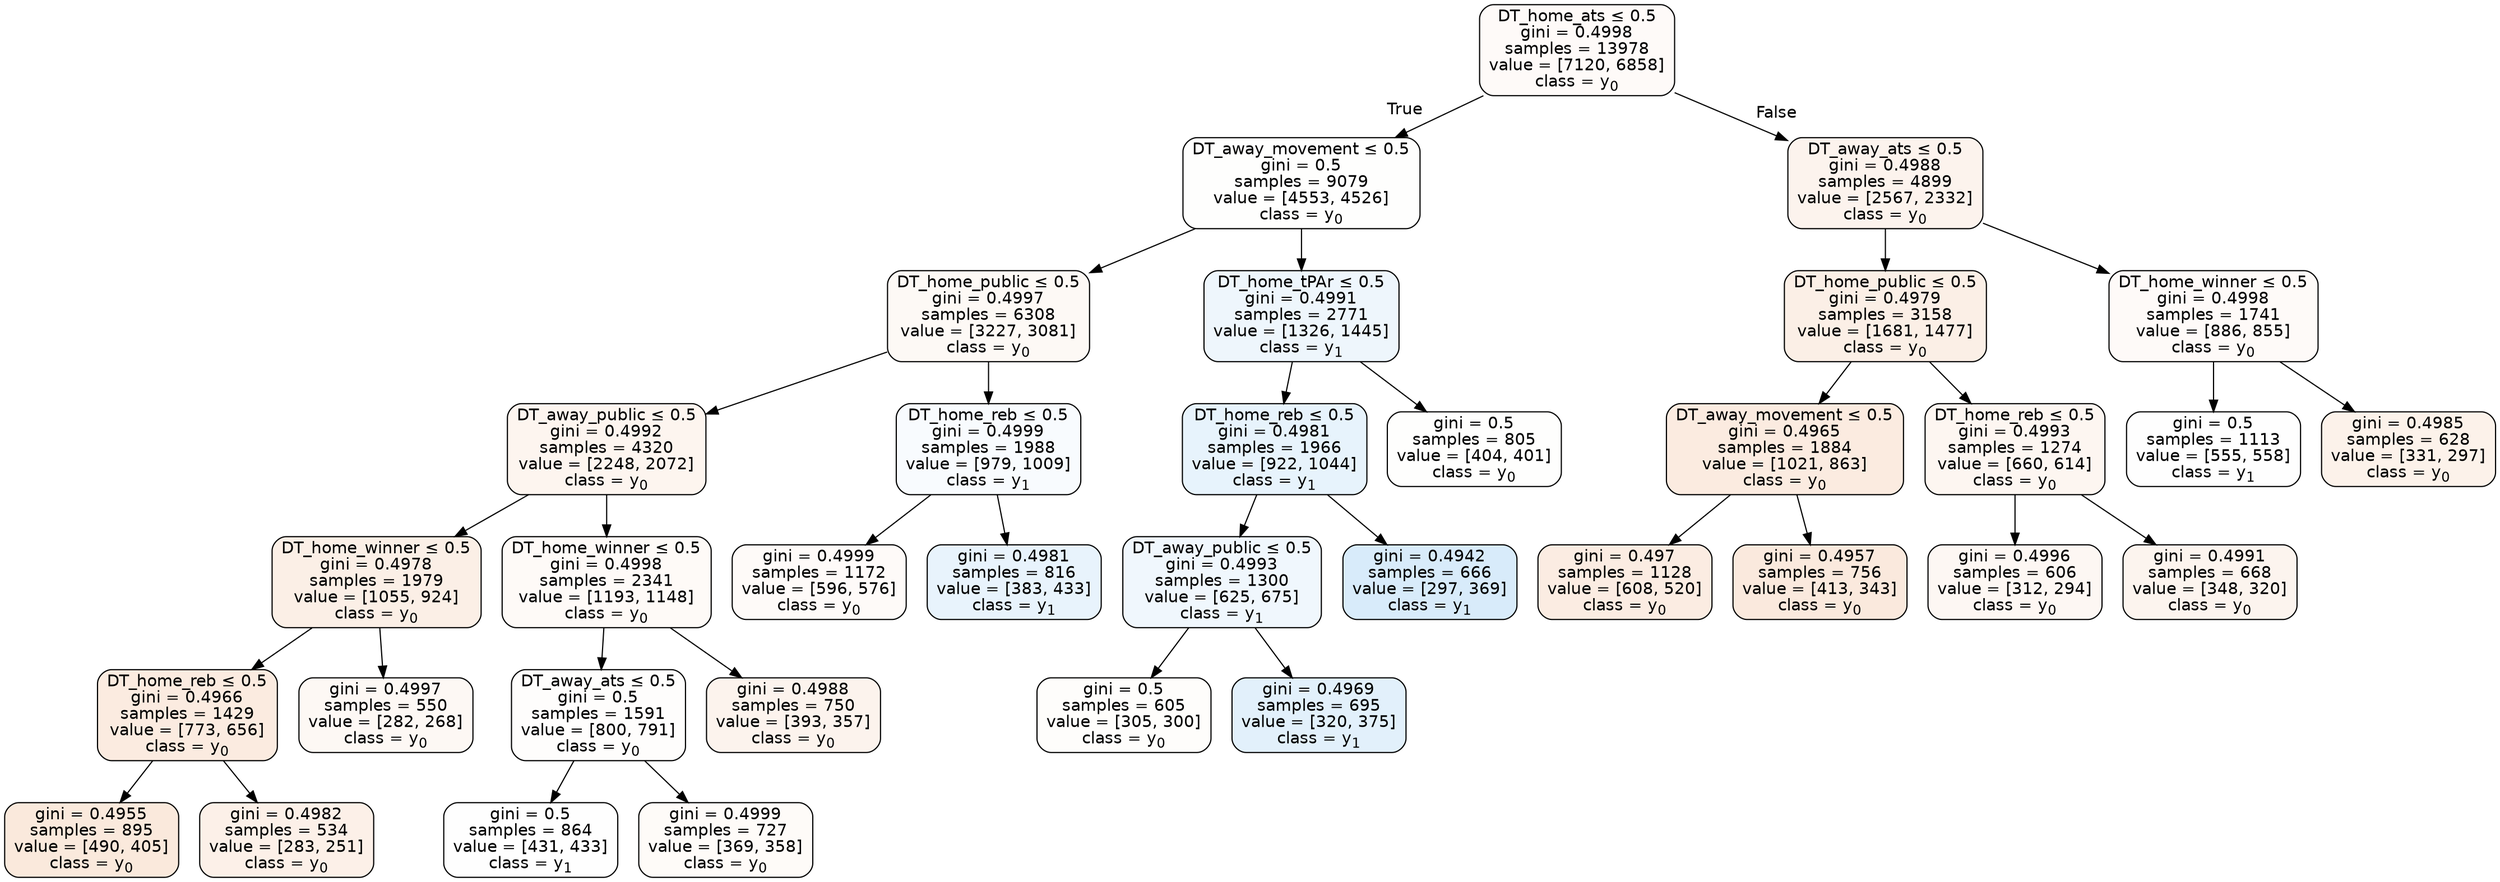 digraph Tree {
node [shape=box, style="filled, rounded", color="black", fontname=helvetica] ;
edge [fontname=helvetica] ;
0 [label=<DT_home_ats &le; 0.5<br/>gini = 0.4998<br/>samples = 13978<br/>value = [7120, 6858]<br/>class = y<SUB>0</SUB>>, fillcolor="#e5813909"] ;
1 [label=<DT_away_movement &le; 0.5<br/>gini = 0.5<br/>samples = 9079<br/>value = [4553, 4526]<br/>class = y<SUB>0</SUB>>, fillcolor="#e5813902"] ;
0 -> 1 [labeldistance=2.5, labelangle=45, headlabel="True"] ;
2 [label=<DT_home_public &le; 0.5<br/>gini = 0.4997<br/>samples = 6308<br/>value = [3227, 3081]<br/>class = y<SUB>0</SUB>>, fillcolor="#e581390c"] ;
1 -> 2 ;
3 [label=<DT_away_public &le; 0.5<br/>gini = 0.4992<br/>samples = 4320<br/>value = [2248, 2072]<br/>class = y<SUB>0</SUB>>, fillcolor="#e5813914"] ;
2 -> 3 ;
4 [label=<DT_home_winner &le; 0.5<br/>gini = 0.4978<br/>samples = 1979<br/>value = [1055, 924]<br/>class = y<SUB>0</SUB>>, fillcolor="#e5813920"] ;
3 -> 4 ;
5 [label=<DT_home_reb &le; 0.5<br/>gini = 0.4966<br/>samples = 1429<br/>value = [773, 656]<br/>class = y<SUB>0</SUB>>, fillcolor="#e5813927"] ;
4 -> 5 ;
6 [label=<gini = 0.4955<br/>samples = 895<br/>value = [490, 405]<br/>class = y<SUB>0</SUB>>, fillcolor="#e581392c"] ;
5 -> 6 ;
7 [label=<gini = 0.4982<br/>samples = 534<br/>value = [283, 251]<br/>class = y<SUB>0</SUB>>, fillcolor="#e581391d"] ;
5 -> 7 ;
8 [label=<gini = 0.4997<br/>samples = 550<br/>value = [282, 268]<br/>class = y<SUB>0</SUB>>, fillcolor="#e581390d"] ;
4 -> 8 ;
9 [label=<DT_home_winner &le; 0.5<br/>gini = 0.4998<br/>samples = 2341<br/>value = [1193, 1148]<br/>class = y<SUB>0</SUB>>, fillcolor="#e581390a"] ;
3 -> 9 ;
10 [label=<DT_away_ats &le; 0.5<br/>gini = 0.5<br/>samples = 1591<br/>value = [800, 791]<br/>class = y<SUB>0</SUB>>, fillcolor="#e5813903"] ;
9 -> 10 ;
11 [label=<gini = 0.5<br/>samples = 864<br/>value = [431, 433]<br/>class = y<SUB>1</SUB>>, fillcolor="#399de501"] ;
10 -> 11 ;
12 [label=<gini = 0.4999<br/>samples = 727<br/>value = [369, 358]<br/>class = y<SUB>0</SUB>>, fillcolor="#e5813908"] ;
10 -> 12 ;
13 [label=<gini = 0.4988<br/>samples = 750<br/>value = [393, 357]<br/>class = y<SUB>0</SUB>>, fillcolor="#e5813917"] ;
9 -> 13 ;
14 [label=<DT_home_reb &le; 0.5<br/>gini = 0.4999<br/>samples = 1988<br/>value = [979, 1009]<br/>class = y<SUB>1</SUB>>, fillcolor="#399de508"] ;
2 -> 14 ;
15 [label=<gini = 0.4999<br/>samples = 1172<br/>value = [596, 576]<br/>class = y<SUB>0</SUB>>, fillcolor="#e5813909"] ;
14 -> 15 ;
16 [label=<gini = 0.4981<br/>samples = 816<br/>value = [383, 433]<br/>class = y<SUB>1</SUB>>, fillcolor="#399de51d"] ;
14 -> 16 ;
17 [label=<DT_home_tPAr &le; 0.5<br/>gini = 0.4991<br/>samples = 2771<br/>value = [1326, 1445]<br/>class = y<SUB>1</SUB>>, fillcolor="#399de515"] ;
1 -> 17 ;
18 [label=<DT_home_reb &le; 0.5<br/>gini = 0.4981<br/>samples = 1966<br/>value = [922, 1044]<br/>class = y<SUB>1</SUB>>, fillcolor="#399de51e"] ;
17 -> 18 ;
19 [label=<DT_away_public &le; 0.5<br/>gini = 0.4993<br/>samples = 1300<br/>value = [625, 675]<br/>class = y<SUB>1</SUB>>, fillcolor="#399de513"] ;
18 -> 19 ;
20 [label=<gini = 0.5<br/>samples = 605<br/>value = [305, 300]<br/>class = y<SUB>0</SUB>>, fillcolor="#e5813904"] ;
19 -> 20 ;
21 [label=<gini = 0.4969<br/>samples = 695<br/>value = [320, 375]<br/>class = y<SUB>1</SUB>>, fillcolor="#399de525"] ;
19 -> 21 ;
22 [label=<gini = 0.4942<br/>samples = 666<br/>value = [297, 369]<br/>class = y<SUB>1</SUB>>, fillcolor="#399de532"] ;
18 -> 22 ;
23 [label=<gini = 0.5<br/>samples = 805<br/>value = [404, 401]<br/>class = y<SUB>0</SUB>>, fillcolor="#e5813902"] ;
17 -> 23 ;
24 [label=<DT_away_ats &le; 0.5<br/>gini = 0.4988<br/>samples = 4899<br/>value = [2567, 2332]<br/>class = y<SUB>0</SUB>>, fillcolor="#e5813917"] ;
0 -> 24 [labeldistance=2.5, labelangle=-45, headlabel="False"] ;
25 [label=<DT_home_public &le; 0.5<br/>gini = 0.4979<br/>samples = 3158<br/>value = [1681, 1477]<br/>class = y<SUB>0</SUB>>, fillcolor="#e581391f"] ;
24 -> 25 ;
26 [label=<DT_away_movement &le; 0.5<br/>gini = 0.4965<br/>samples = 1884<br/>value = [1021, 863]<br/>class = y<SUB>0</SUB>>, fillcolor="#e5813927"] ;
25 -> 26 ;
27 [label=<gini = 0.497<br/>samples = 1128<br/>value = [608, 520]<br/>class = y<SUB>0</SUB>>, fillcolor="#e5813925"] ;
26 -> 27 ;
28 [label=<gini = 0.4957<br/>samples = 756<br/>value = [413, 343]<br/>class = y<SUB>0</SUB>>, fillcolor="#e581392b"] ;
26 -> 28 ;
29 [label=<DT_home_reb &le; 0.5<br/>gini = 0.4993<br/>samples = 1274<br/>value = [660, 614]<br/>class = y<SUB>0</SUB>>, fillcolor="#e5813912"] ;
25 -> 29 ;
30 [label=<gini = 0.4996<br/>samples = 606<br/>value = [312, 294]<br/>class = y<SUB>0</SUB>>, fillcolor="#e581390f"] ;
29 -> 30 ;
31 [label=<gini = 0.4991<br/>samples = 668<br/>value = [348, 320]<br/>class = y<SUB>0</SUB>>, fillcolor="#e5813915"] ;
29 -> 31 ;
32 [label=<DT_home_winner &le; 0.5<br/>gini = 0.4998<br/>samples = 1741<br/>value = [886, 855]<br/>class = y<SUB>0</SUB>>, fillcolor="#e5813909"] ;
24 -> 32 ;
33 [label=<gini = 0.5<br/>samples = 1113<br/>value = [555, 558]<br/>class = y<SUB>1</SUB>>, fillcolor="#399de501"] ;
32 -> 33 ;
34 [label=<gini = 0.4985<br/>samples = 628<br/>value = [331, 297]<br/>class = y<SUB>0</SUB>>, fillcolor="#e581391a"] ;
32 -> 34 ;
}